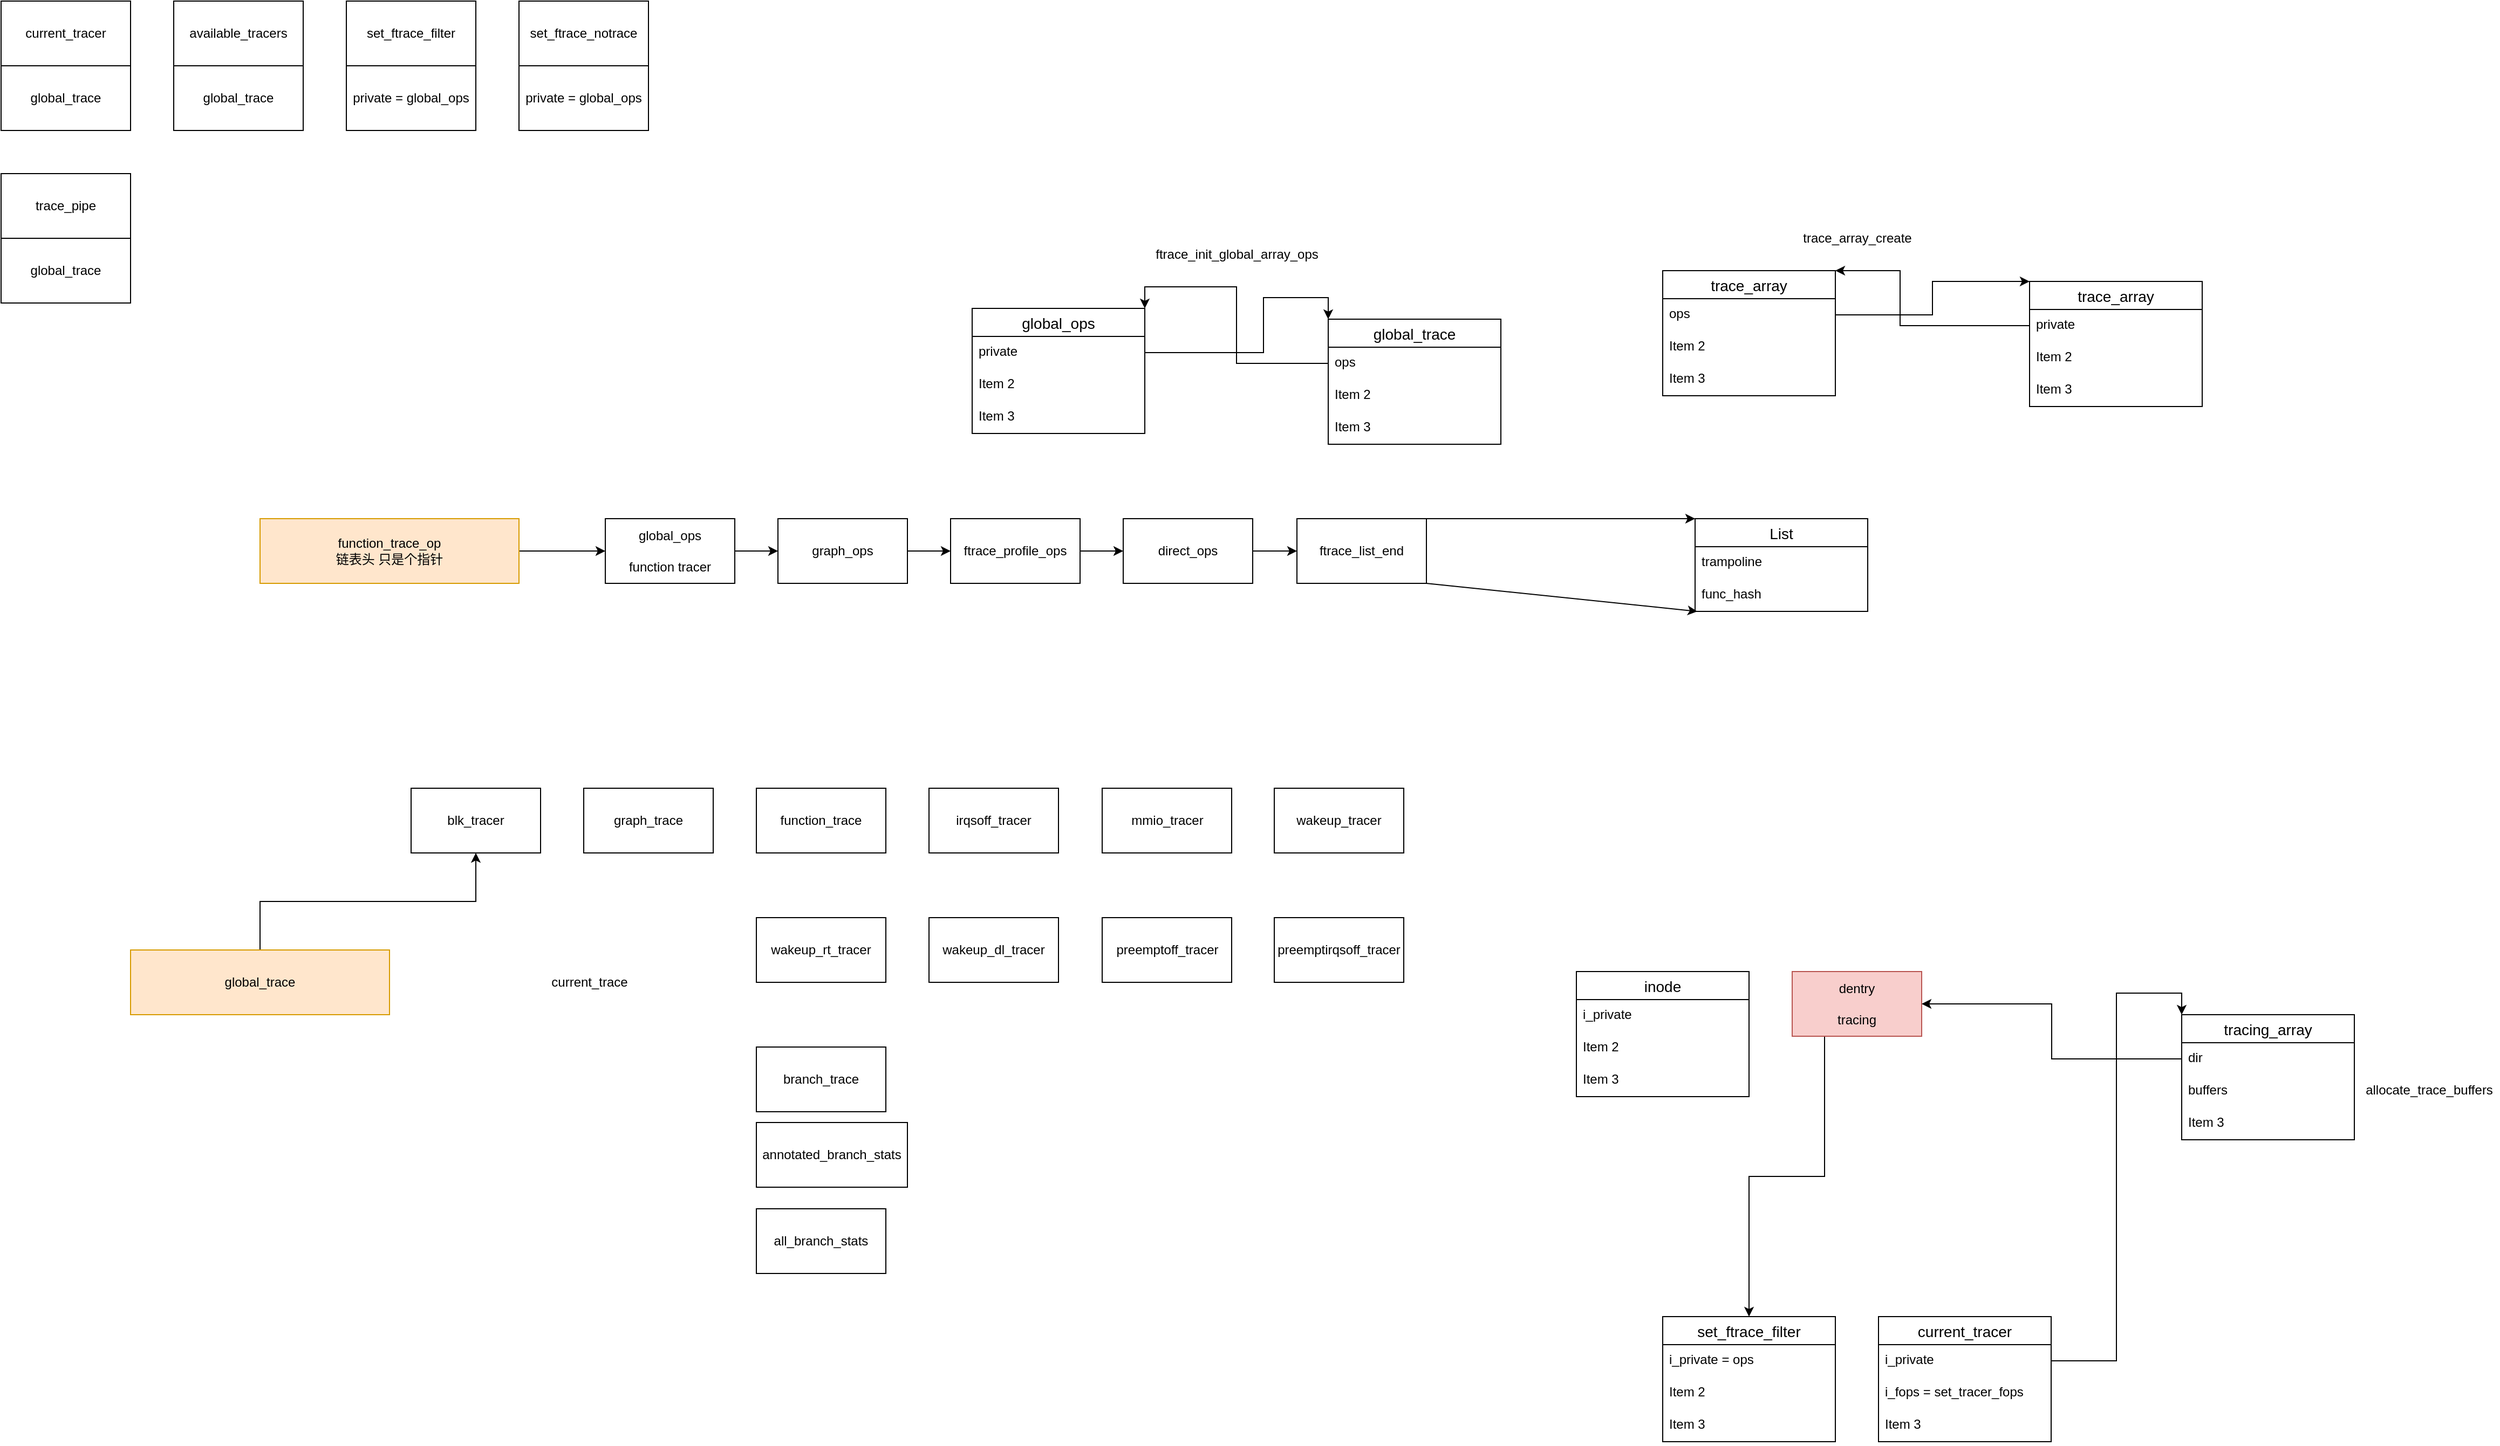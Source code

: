 <mxfile version="14.9.4" type="github">
  <diagram id="4ZUA-oB-a7aE9RYK-pqL" name="Page-1">
    <mxGraphModel dx="1999" dy="1106" grid="1" gridSize="10" guides="1" tooltips="1" connect="1" arrows="1" fold="1" page="1" pageScale="1" pageWidth="827" pageHeight="1169" math="0" shadow="0">
      <root>
        <mxCell id="0" />
        <mxCell id="1" parent="0" />
        <mxCell id="zb0AIQ8FTANLbSavlnyJ-1" value="set_ftrace_filter" style="rounded=0;whiteSpace=wrap;html=1;" vertex="1" parent="1">
          <mxGeometry x="360" y="400" width="120" height="60" as="geometry" />
        </mxCell>
        <mxCell id="zb0AIQ8FTANLbSavlnyJ-2" value="private = global_ops" style="rounded=0;whiteSpace=wrap;html=1;" vertex="1" parent="1">
          <mxGeometry x="360" y="460" width="120" height="60" as="geometry" />
        </mxCell>
        <mxCell id="zb0AIQ8FTANLbSavlnyJ-3" value="set_ftrace_notrace" style="rounded=0;whiteSpace=wrap;html=1;" vertex="1" parent="1">
          <mxGeometry x="520" y="400" width="120" height="60" as="geometry" />
        </mxCell>
        <mxCell id="zb0AIQ8FTANLbSavlnyJ-4" value="private = global_ops" style="rounded=0;whiteSpace=wrap;html=1;" vertex="1" parent="1">
          <mxGeometry x="520" y="460" width="120" height="60" as="geometry" />
        </mxCell>
        <mxCell id="zb0AIQ8FTANLbSavlnyJ-5" value="available_tracers" style="rounded=0;whiteSpace=wrap;html=1;" vertex="1" parent="1">
          <mxGeometry x="200" y="400" width="120" height="60" as="geometry" />
        </mxCell>
        <mxCell id="zb0AIQ8FTANLbSavlnyJ-6" value="global_trace" style="rounded=0;whiteSpace=wrap;html=1;" vertex="1" parent="1">
          <mxGeometry x="200" y="460" width="120" height="60" as="geometry" />
        </mxCell>
        <mxCell id="zb0AIQ8FTANLbSavlnyJ-7" value="current_tracer" style="rounded=0;whiteSpace=wrap;html=1;" vertex="1" parent="1">
          <mxGeometry x="40" y="400" width="120" height="60" as="geometry" />
        </mxCell>
        <mxCell id="zb0AIQ8FTANLbSavlnyJ-8" value="global_trace" style="rounded=0;whiteSpace=wrap;html=1;" vertex="1" parent="1">
          <mxGeometry x="40" y="460" width="120" height="60" as="geometry" />
        </mxCell>
        <mxCell id="zb0AIQ8FTANLbSavlnyJ-9" value="trace_pipe" style="rounded=0;whiteSpace=wrap;html=1;" vertex="1" parent="1">
          <mxGeometry x="40" y="560" width="120" height="60" as="geometry" />
        </mxCell>
        <mxCell id="zb0AIQ8FTANLbSavlnyJ-10" value="global_trace" style="rounded=0;whiteSpace=wrap;html=1;" vertex="1" parent="1">
          <mxGeometry x="40" y="620" width="120" height="60" as="geometry" />
        </mxCell>
        <mxCell id="zb0AIQ8FTANLbSavlnyJ-59" value="" style="edgeStyle=none;rounded=0;orthogonalLoop=1;jettySize=auto;html=1;" edge="1" parent="1" source="zb0AIQ8FTANLbSavlnyJ-11" target="zb0AIQ8FTANLbSavlnyJ-12">
          <mxGeometry relative="1" as="geometry" />
        </mxCell>
        <mxCell id="zb0AIQ8FTANLbSavlnyJ-11" value="global_ops&lt;br&gt;&lt;br&gt;function tracer" style="rounded=0;whiteSpace=wrap;html=1;" vertex="1" parent="1">
          <mxGeometry x="600" y="880" width="120" height="60" as="geometry" />
        </mxCell>
        <mxCell id="zb0AIQ8FTANLbSavlnyJ-60" value="" style="edgeStyle=none;rounded=0;orthogonalLoop=1;jettySize=auto;html=1;" edge="1" parent="1" source="zb0AIQ8FTANLbSavlnyJ-12" target="zb0AIQ8FTANLbSavlnyJ-13">
          <mxGeometry relative="1" as="geometry" />
        </mxCell>
        <mxCell id="zb0AIQ8FTANLbSavlnyJ-12" value="graph_ops" style="rounded=0;whiteSpace=wrap;html=1;" vertex="1" parent="1">
          <mxGeometry x="760" y="880" width="120" height="60" as="geometry" />
        </mxCell>
        <mxCell id="zb0AIQ8FTANLbSavlnyJ-61" value="" style="edgeStyle=none;rounded=0;orthogonalLoop=1;jettySize=auto;html=1;" edge="1" parent="1" source="zb0AIQ8FTANLbSavlnyJ-13" target="zb0AIQ8FTANLbSavlnyJ-34">
          <mxGeometry relative="1" as="geometry" />
        </mxCell>
        <mxCell id="zb0AIQ8FTANLbSavlnyJ-13" value="ftrace_profile_ops" style="rounded=0;whiteSpace=wrap;html=1;" vertex="1" parent="1">
          <mxGeometry x="920" y="880" width="120" height="60" as="geometry" />
        </mxCell>
        <mxCell id="zb0AIQ8FTANLbSavlnyJ-56" style="rounded=0;orthogonalLoop=1;jettySize=auto;html=1;exitX=1;exitY=0;exitDx=0;exitDy=0;entryX=0;entryY=0;entryDx=0;entryDy=0;" edge="1" parent="1" source="zb0AIQ8FTANLbSavlnyJ-14" target="zb0AIQ8FTANLbSavlnyJ-52">
          <mxGeometry relative="1" as="geometry" />
        </mxCell>
        <mxCell id="zb0AIQ8FTANLbSavlnyJ-57" style="edgeStyle=none;rounded=0;orthogonalLoop=1;jettySize=auto;html=1;exitX=1;exitY=1;exitDx=0;exitDy=0;entryX=0.013;entryY=1;entryDx=0;entryDy=0;entryPerimeter=0;" edge="1" parent="1" source="zb0AIQ8FTANLbSavlnyJ-14" target="zb0AIQ8FTANLbSavlnyJ-54">
          <mxGeometry relative="1" as="geometry" />
        </mxCell>
        <mxCell id="zb0AIQ8FTANLbSavlnyJ-14" value="ftrace_list_end" style="rounded=0;whiteSpace=wrap;html=1;" vertex="1" parent="1">
          <mxGeometry x="1241" y="880" width="120" height="60" as="geometry" />
        </mxCell>
        <mxCell id="zb0AIQ8FTANLbSavlnyJ-58" style="edgeStyle=none;rounded=0;orthogonalLoop=1;jettySize=auto;html=1;exitX=1;exitY=0.5;exitDx=0;exitDy=0;entryX=0;entryY=0.5;entryDx=0;entryDy=0;" edge="1" parent="1" source="zb0AIQ8FTANLbSavlnyJ-15" target="zb0AIQ8FTANLbSavlnyJ-11">
          <mxGeometry relative="1" as="geometry" />
        </mxCell>
        <mxCell id="zb0AIQ8FTANLbSavlnyJ-15" value="function_trace_op&lt;br&gt;链表头 只是个指针" style="whiteSpace=wrap;html=1;fillColor=#ffe6cc;strokeColor=#d79b00;" vertex="1" parent="1">
          <mxGeometry x="280" y="880" width="240" height="60" as="geometry" />
        </mxCell>
        <mxCell id="zb0AIQ8FTANLbSavlnyJ-21" value="global_ops" style="swimlane;fontStyle=0;childLayout=stackLayout;horizontal=1;startSize=26;horizontalStack=0;resizeParent=1;resizeParentMax=0;resizeLast=0;collapsible=1;marginBottom=0;align=center;fontSize=14;" vertex="1" parent="1">
          <mxGeometry x="940" y="685" width="160" height="116" as="geometry" />
        </mxCell>
        <mxCell id="zb0AIQ8FTANLbSavlnyJ-22" value="private" style="text;strokeColor=none;fillColor=none;spacingLeft=4;spacingRight=4;overflow=hidden;rotatable=0;points=[[0,0.5],[1,0.5]];portConstraint=eastwest;fontSize=12;" vertex="1" parent="zb0AIQ8FTANLbSavlnyJ-21">
          <mxGeometry y="26" width="160" height="30" as="geometry" />
        </mxCell>
        <mxCell id="zb0AIQ8FTANLbSavlnyJ-23" value="Item 2" style="text;strokeColor=none;fillColor=none;spacingLeft=4;spacingRight=4;overflow=hidden;rotatable=0;points=[[0,0.5],[1,0.5]];portConstraint=eastwest;fontSize=12;" vertex="1" parent="zb0AIQ8FTANLbSavlnyJ-21">
          <mxGeometry y="56" width="160" height="30" as="geometry" />
        </mxCell>
        <mxCell id="zb0AIQ8FTANLbSavlnyJ-24" value="Item 3" style="text;strokeColor=none;fillColor=none;spacingLeft=4;spacingRight=4;overflow=hidden;rotatable=0;points=[[0,0.5],[1,0.5]];portConstraint=eastwest;fontSize=12;" vertex="1" parent="zb0AIQ8FTANLbSavlnyJ-21">
          <mxGeometry y="86" width="160" height="30" as="geometry" />
        </mxCell>
        <mxCell id="zb0AIQ8FTANLbSavlnyJ-25" value="global_trace" style="swimlane;fontStyle=0;childLayout=stackLayout;horizontal=1;startSize=26;horizontalStack=0;resizeParent=1;resizeParentMax=0;resizeLast=0;collapsible=1;marginBottom=0;align=center;fontSize=14;" vertex="1" parent="1">
          <mxGeometry x="1270" y="695" width="160" height="116" as="geometry" />
        </mxCell>
        <mxCell id="zb0AIQ8FTANLbSavlnyJ-26" value="ops" style="text;strokeColor=none;fillColor=none;spacingLeft=4;spacingRight=4;overflow=hidden;rotatable=0;points=[[0,0.5],[1,0.5]];portConstraint=eastwest;fontSize=12;" vertex="1" parent="zb0AIQ8FTANLbSavlnyJ-25">
          <mxGeometry y="26" width="160" height="30" as="geometry" />
        </mxCell>
        <mxCell id="zb0AIQ8FTANLbSavlnyJ-27" value="Item 2" style="text;strokeColor=none;fillColor=none;spacingLeft=4;spacingRight=4;overflow=hidden;rotatable=0;points=[[0,0.5],[1,0.5]];portConstraint=eastwest;fontSize=12;" vertex="1" parent="zb0AIQ8FTANLbSavlnyJ-25">
          <mxGeometry y="56" width="160" height="30" as="geometry" />
        </mxCell>
        <mxCell id="zb0AIQ8FTANLbSavlnyJ-28" value="Item 3" style="text;strokeColor=none;fillColor=none;spacingLeft=4;spacingRight=4;overflow=hidden;rotatable=0;points=[[0,0.5],[1,0.5]];portConstraint=eastwest;fontSize=12;" vertex="1" parent="zb0AIQ8FTANLbSavlnyJ-25">
          <mxGeometry y="86" width="160" height="30" as="geometry" />
        </mxCell>
        <mxCell id="zb0AIQ8FTANLbSavlnyJ-29" style="edgeStyle=orthogonalEdgeStyle;rounded=0;orthogonalLoop=1;jettySize=auto;html=1;exitX=0;exitY=0.5;exitDx=0;exitDy=0;entryX=1;entryY=0;entryDx=0;entryDy=0;" edge="1" parent="1" source="zb0AIQ8FTANLbSavlnyJ-26" target="zb0AIQ8FTANLbSavlnyJ-21">
          <mxGeometry relative="1" as="geometry" />
        </mxCell>
        <mxCell id="zb0AIQ8FTANLbSavlnyJ-30" style="edgeStyle=orthogonalEdgeStyle;rounded=0;orthogonalLoop=1;jettySize=auto;html=1;exitX=1;exitY=0.5;exitDx=0;exitDy=0;entryX=0;entryY=0;entryDx=0;entryDy=0;" edge="1" parent="1" source="zb0AIQ8FTANLbSavlnyJ-22" target="zb0AIQ8FTANLbSavlnyJ-25">
          <mxGeometry relative="1" as="geometry">
            <Array as="points">
              <mxPoint x="1210" y="726" />
              <mxPoint x="1210" y="675" />
              <mxPoint x="1270" y="675" />
            </Array>
          </mxGeometry>
        </mxCell>
        <mxCell id="zb0AIQ8FTANLbSavlnyJ-32" value="ftrace_init_global_array_ops" style="text;html=1;align=center;verticalAlign=middle;resizable=0;points=[];autosize=1;strokeColor=none;" vertex="1" parent="1">
          <mxGeometry x="1100" y="625" width="170" height="20" as="geometry" />
        </mxCell>
        <mxCell id="zb0AIQ8FTANLbSavlnyJ-62" value="" style="edgeStyle=none;rounded=0;orthogonalLoop=1;jettySize=auto;html=1;" edge="1" parent="1" source="zb0AIQ8FTANLbSavlnyJ-34" target="zb0AIQ8FTANLbSavlnyJ-14">
          <mxGeometry relative="1" as="geometry" />
        </mxCell>
        <mxCell id="zb0AIQ8FTANLbSavlnyJ-34" value="direct_ops" style="rounded=0;whiteSpace=wrap;html=1;" vertex="1" parent="1">
          <mxGeometry x="1080" y="880" width="120" height="60" as="geometry" />
        </mxCell>
        <mxCell id="zb0AIQ8FTANLbSavlnyJ-39" style="edgeStyle=orthogonalEdgeStyle;rounded=0;orthogonalLoop=1;jettySize=auto;html=1;exitX=0.5;exitY=0;exitDx=0;exitDy=0;" edge="1" parent="1" source="zb0AIQ8FTANLbSavlnyJ-35" target="zb0AIQ8FTANLbSavlnyJ-37">
          <mxGeometry relative="1" as="geometry" />
        </mxCell>
        <mxCell id="zb0AIQ8FTANLbSavlnyJ-35" value="global_trace" style="whiteSpace=wrap;html=1;fillColor=#ffe6cc;strokeColor=#d79b00;" vertex="1" parent="1">
          <mxGeometry x="160" y="1280" width="240" height="60" as="geometry" />
        </mxCell>
        <mxCell id="zb0AIQ8FTANLbSavlnyJ-37" value="blk_tracer" style="rounded=0;whiteSpace=wrap;html=1;" vertex="1" parent="1">
          <mxGeometry x="420" y="1130" width="120" height="60" as="geometry" />
        </mxCell>
        <mxCell id="zb0AIQ8FTANLbSavlnyJ-38" value="graph_trace" style="rounded=0;whiteSpace=wrap;html=1;" vertex="1" parent="1">
          <mxGeometry x="580" y="1130" width="120" height="60" as="geometry" />
        </mxCell>
        <mxCell id="zb0AIQ8FTANLbSavlnyJ-40" value="current_trace" style="text;html=1;align=center;verticalAlign=middle;resizable=0;points=[];autosize=1;strokeColor=none;" vertex="1" parent="1">
          <mxGeometry x="540" y="1300" width="90" height="20" as="geometry" />
        </mxCell>
        <mxCell id="zb0AIQ8FTANLbSavlnyJ-41" value="function_trace" style="whiteSpace=wrap;html=1;" vertex="1" parent="1">
          <mxGeometry x="740" y="1130" width="120" height="60" as="geometry" />
        </mxCell>
        <mxCell id="zb0AIQ8FTANLbSavlnyJ-42" value="&lt;div&gt;mmio_tracer&lt;br&gt;&lt;/div&gt;" style="whiteSpace=wrap;html=1;" vertex="1" parent="1">
          <mxGeometry x="1060.5" y="1130" width="120" height="60" as="geometry" />
        </mxCell>
        <mxCell id="zb0AIQ8FTANLbSavlnyJ-43" value="wakeup_tracer" style="whiteSpace=wrap;html=1;" vertex="1" parent="1">
          <mxGeometry x="1220" y="1130" width="120" height="60" as="geometry" />
        </mxCell>
        <mxCell id="zb0AIQ8FTANLbSavlnyJ-44" value="wakeup_rt_tracer" style="whiteSpace=wrap;html=1;" vertex="1" parent="1">
          <mxGeometry x="740" y="1250" width="120" height="60" as="geometry" />
        </mxCell>
        <mxCell id="zb0AIQ8FTANLbSavlnyJ-45" value="wakeup_dl_tracer" style="whiteSpace=wrap;html=1;" vertex="1" parent="1">
          <mxGeometry x="900" y="1250" width="120" height="60" as="geometry" />
        </mxCell>
        <mxCell id="zb0AIQ8FTANLbSavlnyJ-46" value="irqsoff_tracer" style="whiteSpace=wrap;html=1;" vertex="1" parent="1">
          <mxGeometry x="900" y="1130" width="120" height="60" as="geometry" />
        </mxCell>
        <mxCell id="zb0AIQ8FTANLbSavlnyJ-47" value="preemptoff_tracer" style="whiteSpace=wrap;html=1;" vertex="1" parent="1">
          <mxGeometry x="1060.5" y="1250" width="120" height="60" as="geometry" />
        </mxCell>
        <mxCell id="zb0AIQ8FTANLbSavlnyJ-48" value="preemptirqsoff_tracer" style="whiteSpace=wrap;html=1;" vertex="1" parent="1">
          <mxGeometry x="1220" y="1250" width="120" height="60" as="geometry" />
        </mxCell>
        <mxCell id="zb0AIQ8FTANLbSavlnyJ-49" value="branch_trace" style="whiteSpace=wrap;html=1;" vertex="1" parent="1">
          <mxGeometry x="740" y="1370" width="120" height="60" as="geometry" />
        </mxCell>
        <mxCell id="zb0AIQ8FTANLbSavlnyJ-50" value="annotated_branch_stats" style="whiteSpace=wrap;html=1;" vertex="1" parent="1">
          <mxGeometry x="740" y="1440" width="140" height="60" as="geometry" />
        </mxCell>
        <mxCell id="zb0AIQ8FTANLbSavlnyJ-51" value="all_branch_stats" style="whiteSpace=wrap;html=1;" vertex="1" parent="1">
          <mxGeometry x="740" y="1520" width="120" height="60" as="geometry" />
        </mxCell>
        <mxCell id="zb0AIQ8FTANLbSavlnyJ-52" value="List" style="swimlane;fontStyle=0;childLayout=stackLayout;horizontal=1;startSize=26;horizontalStack=0;resizeParent=1;resizeParentMax=0;resizeLast=0;collapsible=1;marginBottom=0;align=center;fontSize=14;" vertex="1" parent="1">
          <mxGeometry x="1610" y="880" width="160" height="86" as="geometry" />
        </mxCell>
        <mxCell id="zb0AIQ8FTANLbSavlnyJ-53" value="trampoline" style="text;strokeColor=none;fillColor=none;spacingLeft=4;spacingRight=4;overflow=hidden;rotatable=0;points=[[0,0.5],[1,0.5]];portConstraint=eastwest;fontSize=12;" vertex="1" parent="zb0AIQ8FTANLbSavlnyJ-52">
          <mxGeometry y="26" width="160" height="30" as="geometry" />
        </mxCell>
        <mxCell id="zb0AIQ8FTANLbSavlnyJ-54" value="func_hash" style="text;strokeColor=none;fillColor=none;spacingLeft=4;spacingRight=4;overflow=hidden;rotatable=0;points=[[0,0.5],[1,0.5]];portConstraint=eastwest;fontSize=12;" vertex="1" parent="zb0AIQ8FTANLbSavlnyJ-52">
          <mxGeometry y="56" width="160" height="30" as="geometry" />
        </mxCell>
        <mxCell id="zb0AIQ8FTANLbSavlnyJ-64" value="trace_array" style="swimlane;fontStyle=0;childLayout=stackLayout;horizontal=1;startSize=26;horizontalStack=0;resizeParent=1;resizeParentMax=0;resizeLast=0;collapsible=1;marginBottom=0;align=center;fontSize=14;" vertex="1" parent="1">
          <mxGeometry x="1580" y="650" width="160" height="116" as="geometry" />
        </mxCell>
        <mxCell id="zb0AIQ8FTANLbSavlnyJ-65" value="ops" style="text;strokeColor=none;fillColor=none;spacingLeft=4;spacingRight=4;overflow=hidden;rotatable=0;points=[[0,0.5],[1,0.5]];portConstraint=eastwest;fontSize=12;" vertex="1" parent="zb0AIQ8FTANLbSavlnyJ-64">
          <mxGeometry y="26" width="160" height="30" as="geometry" />
        </mxCell>
        <mxCell id="zb0AIQ8FTANLbSavlnyJ-66" value="Item 2" style="text;strokeColor=none;fillColor=none;spacingLeft=4;spacingRight=4;overflow=hidden;rotatable=0;points=[[0,0.5],[1,0.5]];portConstraint=eastwest;fontSize=12;" vertex="1" parent="zb0AIQ8FTANLbSavlnyJ-64">
          <mxGeometry y="56" width="160" height="30" as="geometry" />
        </mxCell>
        <mxCell id="zb0AIQ8FTANLbSavlnyJ-67" value="Item 3" style="text;strokeColor=none;fillColor=none;spacingLeft=4;spacingRight=4;overflow=hidden;rotatable=0;points=[[0,0.5],[1,0.5]];portConstraint=eastwest;fontSize=12;" vertex="1" parent="zb0AIQ8FTANLbSavlnyJ-64">
          <mxGeometry y="86" width="160" height="30" as="geometry" />
        </mxCell>
        <mxCell id="zb0AIQ8FTANLbSavlnyJ-68" value="trace_array" style="swimlane;fontStyle=0;childLayout=stackLayout;horizontal=1;startSize=26;horizontalStack=0;resizeParent=1;resizeParentMax=0;resizeLast=0;collapsible=1;marginBottom=0;align=center;fontSize=14;" vertex="1" parent="1">
          <mxGeometry x="1920" y="660" width="160" height="116" as="geometry" />
        </mxCell>
        <mxCell id="zb0AIQ8FTANLbSavlnyJ-69" value="private" style="text;strokeColor=none;fillColor=none;spacingLeft=4;spacingRight=4;overflow=hidden;rotatable=0;points=[[0,0.5],[1,0.5]];portConstraint=eastwest;fontSize=12;" vertex="1" parent="zb0AIQ8FTANLbSavlnyJ-68">
          <mxGeometry y="26" width="160" height="30" as="geometry" />
        </mxCell>
        <mxCell id="zb0AIQ8FTANLbSavlnyJ-70" value="Item 2" style="text;strokeColor=none;fillColor=none;spacingLeft=4;spacingRight=4;overflow=hidden;rotatable=0;points=[[0,0.5],[1,0.5]];portConstraint=eastwest;fontSize=12;" vertex="1" parent="zb0AIQ8FTANLbSavlnyJ-68">
          <mxGeometry y="56" width="160" height="30" as="geometry" />
        </mxCell>
        <mxCell id="zb0AIQ8FTANLbSavlnyJ-71" value="Item 3" style="text;strokeColor=none;fillColor=none;spacingLeft=4;spacingRight=4;overflow=hidden;rotatable=0;points=[[0,0.5],[1,0.5]];portConstraint=eastwest;fontSize=12;" vertex="1" parent="zb0AIQ8FTANLbSavlnyJ-68">
          <mxGeometry y="86" width="160" height="30" as="geometry" />
        </mxCell>
        <mxCell id="zb0AIQ8FTANLbSavlnyJ-72" style="edgeStyle=elbowEdgeStyle;rounded=0;orthogonalLoop=1;jettySize=auto;html=1;exitX=1;exitY=0.5;exitDx=0;exitDy=0;entryX=0;entryY=0;entryDx=0;entryDy=0;" edge="1" parent="1" source="zb0AIQ8FTANLbSavlnyJ-65" target="zb0AIQ8FTANLbSavlnyJ-68">
          <mxGeometry relative="1" as="geometry" />
        </mxCell>
        <mxCell id="zb0AIQ8FTANLbSavlnyJ-73" style="edgeStyle=elbowEdgeStyle;rounded=0;orthogonalLoop=1;jettySize=auto;html=1;exitX=0;exitY=0.5;exitDx=0;exitDy=0;entryX=1;entryY=0;entryDx=0;entryDy=0;" edge="1" parent="1" source="zb0AIQ8FTANLbSavlnyJ-69" target="zb0AIQ8FTANLbSavlnyJ-64">
          <mxGeometry relative="1" as="geometry">
            <Array as="points">
              <mxPoint x="1800" y="680" />
            </Array>
          </mxGeometry>
        </mxCell>
        <mxCell id="zb0AIQ8FTANLbSavlnyJ-74" value="trace_array_create" style="text;html=1;align=center;verticalAlign=middle;resizable=0;points=[];autosize=1;strokeColor=none;" vertex="1" parent="1">
          <mxGeometry x="1700" y="610" width="120" height="20" as="geometry" />
        </mxCell>
        <mxCell id="zb0AIQ8FTANLbSavlnyJ-87" style="edgeStyle=orthogonalEdgeStyle;rounded=0;orthogonalLoop=1;jettySize=auto;html=1;exitX=0.25;exitY=1;exitDx=0;exitDy=0;entryX=0.5;entryY=0;entryDx=0;entryDy=0;" edge="1" parent="1" source="zb0AIQ8FTANLbSavlnyJ-75" target="zb0AIQ8FTANLbSavlnyJ-89">
          <mxGeometry relative="1" as="geometry">
            <mxPoint x="1630" y="1540" as="targetPoint" />
          </mxGeometry>
        </mxCell>
        <mxCell id="zb0AIQ8FTANLbSavlnyJ-75" value="dentry&lt;br&gt;&lt;br&gt;tracing" style="rounded=0;whiteSpace=wrap;html=1;fillColor=#f8cecc;strokeColor=#b85450;" vertex="1" parent="1">
          <mxGeometry x="1700" y="1300" width="120" height="60" as="geometry" />
        </mxCell>
        <mxCell id="zb0AIQ8FTANLbSavlnyJ-77" value="tracing_array" style="swimlane;fontStyle=0;childLayout=stackLayout;horizontal=1;startSize=26;horizontalStack=0;resizeParent=1;resizeParentMax=0;resizeLast=0;collapsible=1;marginBottom=0;align=center;fontSize=14;" vertex="1" parent="1">
          <mxGeometry x="2061" y="1340" width="160" height="116" as="geometry" />
        </mxCell>
        <mxCell id="zb0AIQ8FTANLbSavlnyJ-78" value="dir" style="text;strokeColor=none;fillColor=none;spacingLeft=4;spacingRight=4;overflow=hidden;rotatable=0;points=[[0,0.5],[1,0.5]];portConstraint=eastwest;fontSize=12;" vertex="1" parent="zb0AIQ8FTANLbSavlnyJ-77">
          <mxGeometry y="26" width="160" height="30" as="geometry" />
        </mxCell>
        <mxCell id="zb0AIQ8FTANLbSavlnyJ-79" value="buffers" style="text;strokeColor=none;fillColor=none;spacingLeft=4;spacingRight=4;overflow=hidden;rotatable=0;points=[[0,0.5],[1,0.5]];portConstraint=eastwest;fontSize=12;" vertex="1" parent="zb0AIQ8FTANLbSavlnyJ-77">
          <mxGeometry y="56" width="160" height="30" as="geometry" />
        </mxCell>
        <mxCell id="zb0AIQ8FTANLbSavlnyJ-80" value="Item 3" style="text;strokeColor=none;fillColor=none;spacingLeft=4;spacingRight=4;overflow=hidden;rotatable=0;points=[[0,0.5],[1,0.5]];portConstraint=eastwest;fontSize=12;" vertex="1" parent="zb0AIQ8FTANLbSavlnyJ-77">
          <mxGeometry y="86" width="160" height="30" as="geometry" />
        </mxCell>
        <mxCell id="zb0AIQ8FTANLbSavlnyJ-81" style="edgeStyle=elbowEdgeStyle;rounded=0;orthogonalLoop=1;jettySize=auto;html=1;exitX=0;exitY=0.5;exitDx=0;exitDy=0;entryX=1;entryY=0.5;entryDx=0;entryDy=0;" edge="1" parent="1" source="zb0AIQ8FTANLbSavlnyJ-78" target="zb0AIQ8FTANLbSavlnyJ-75">
          <mxGeometry relative="1" as="geometry" />
        </mxCell>
        <mxCell id="zb0AIQ8FTANLbSavlnyJ-83" value="inode" style="swimlane;fontStyle=0;childLayout=stackLayout;horizontal=1;startSize=26;horizontalStack=0;resizeParent=1;resizeParentMax=0;resizeLast=0;collapsible=1;marginBottom=0;align=center;fontSize=14;" vertex="1" parent="1">
          <mxGeometry x="1500" y="1300" width="160" height="116" as="geometry" />
        </mxCell>
        <mxCell id="zb0AIQ8FTANLbSavlnyJ-84" value="i_private" style="text;strokeColor=none;fillColor=none;spacingLeft=4;spacingRight=4;overflow=hidden;rotatable=0;points=[[0,0.5],[1,0.5]];portConstraint=eastwest;fontSize=12;" vertex="1" parent="zb0AIQ8FTANLbSavlnyJ-83">
          <mxGeometry y="26" width="160" height="30" as="geometry" />
        </mxCell>
        <mxCell id="zb0AIQ8FTANLbSavlnyJ-85" value="Item 2" style="text;strokeColor=none;fillColor=none;spacingLeft=4;spacingRight=4;overflow=hidden;rotatable=0;points=[[0,0.5],[1,0.5]];portConstraint=eastwest;fontSize=12;" vertex="1" parent="zb0AIQ8FTANLbSavlnyJ-83">
          <mxGeometry y="56" width="160" height="30" as="geometry" />
        </mxCell>
        <mxCell id="zb0AIQ8FTANLbSavlnyJ-86" value="Item 3" style="text;strokeColor=none;fillColor=none;spacingLeft=4;spacingRight=4;overflow=hidden;rotatable=0;points=[[0,0.5],[1,0.5]];portConstraint=eastwest;fontSize=12;" vertex="1" parent="zb0AIQ8FTANLbSavlnyJ-83">
          <mxGeometry y="86" width="160" height="30" as="geometry" />
        </mxCell>
        <mxCell id="zb0AIQ8FTANLbSavlnyJ-89" value="set_ftrace_filter" style="swimlane;fontStyle=0;childLayout=stackLayout;horizontal=1;startSize=26;horizontalStack=0;resizeParent=1;resizeParentMax=0;resizeLast=0;collapsible=1;marginBottom=0;align=center;fontSize=14;" vertex="1" parent="1">
          <mxGeometry x="1580" y="1620" width="160" height="116" as="geometry" />
        </mxCell>
        <mxCell id="zb0AIQ8FTANLbSavlnyJ-90" value="i_private = ops" style="text;strokeColor=none;fillColor=none;spacingLeft=4;spacingRight=4;overflow=hidden;rotatable=0;points=[[0,0.5],[1,0.5]];portConstraint=eastwest;fontSize=12;" vertex="1" parent="zb0AIQ8FTANLbSavlnyJ-89">
          <mxGeometry y="26" width="160" height="30" as="geometry" />
        </mxCell>
        <mxCell id="zb0AIQ8FTANLbSavlnyJ-91" value="Item 2" style="text;strokeColor=none;fillColor=none;spacingLeft=4;spacingRight=4;overflow=hidden;rotatable=0;points=[[0,0.5],[1,0.5]];portConstraint=eastwest;fontSize=12;" vertex="1" parent="zb0AIQ8FTANLbSavlnyJ-89">
          <mxGeometry y="56" width="160" height="30" as="geometry" />
        </mxCell>
        <mxCell id="zb0AIQ8FTANLbSavlnyJ-92" value="Item 3" style="text;strokeColor=none;fillColor=none;spacingLeft=4;spacingRight=4;overflow=hidden;rotatable=0;points=[[0,0.5],[1,0.5]];portConstraint=eastwest;fontSize=12;" vertex="1" parent="zb0AIQ8FTANLbSavlnyJ-89">
          <mxGeometry y="86" width="160" height="30" as="geometry" />
        </mxCell>
        <mxCell id="zb0AIQ8FTANLbSavlnyJ-94" value="current_tracer" style="swimlane;fontStyle=0;childLayout=stackLayout;horizontal=1;startSize=26;horizontalStack=0;resizeParent=1;resizeParentMax=0;resizeLast=0;collapsible=1;marginBottom=0;align=center;fontSize=14;" vertex="1" parent="1">
          <mxGeometry x="1780" y="1620" width="160" height="116" as="geometry" />
        </mxCell>
        <mxCell id="zb0AIQ8FTANLbSavlnyJ-95" value="i_private" style="text;strokeColor=none;fillColor=none;spacingLeft=4;spacingRight=4;overflow=hidden;rotatable=0;points=[[0,0.5],[1,0.5]];portConstraint=eastwest;fontSize=12;" vertex="1" parent="zb0AIQ8FTANLbSavlnyJ-94">
          <mxGeometry y="26" width="160" height="30" as="geometry" />
        </mxCell>
        <mxCell id="zb0AIQ8FTANLbSavlnyJ-96" value="i_fops = set_tracer_fops" style="text;strokeColor=none;fillColor=none;spacingLeft=4;spacingRight=4;overflow=hidden;rotatable=0;points=[[0,0.5],[1,0.5]];portConstraint=eastwest;fontSize=12;" vertex="1" parent="zb0AIQ8FTANLbSavlnyJ-94">
          <mxGeometry y="56" width="160" height="30" as="geometry" />
        </mxCell>
        <mxCell id="zb0AIQ8FTANLbSavlnyJ-97" value="Item 3" style="text;strokeColor=none;fillColor=none;spacingLeft=4;spacingRight=4;overflow=hidden;rotatable=0;points=[[0,0.5],[1,0.5]];portConstraint=eastwest;fontSize=12;" vertex="1" parent="zb0AIQ8FTANLbSavlnyJ-94">
          <mxGeometry y="86" width="160" height="30" as="geometry" />
        </mxCell>
        <mxCell id="zb0AIQ8FTANLbSavlnyJ-98" value="allocate_trace_buffers" style="text;html=1;align=center;verticalAlign=middle;resizable=0;points=[];autosize=1;strokeColor=none;" vertex="1" parent="1">
          <mxGeometry x="2225" y="1400" width="130" height="20" as="geometry" />
        </mxCell>
        <mxCell id="zb0AIQ8FTANLbSavlnyJ-99" style="edgeStyle=orthogonalEdgeStyle;rounded=0;orthogonalLoop=1;jettySize=auto;html=1;exitX=1;exitY=0.5;exitDx=0;exitDy=0;entryX=0;entryY=0;entryDx=0;entryDy=0;" edge="1" parent="1" source="zb0AIQ8FTANLbSavlnyJ-95" target="zb0AIQ8FTANLbSavlnyJ-77">
          <mxGeometry relative="1" as="geometry" />
        </mxCell>
      </root>
    </mxGraphModel>
  </diagram>
</mxfile>
